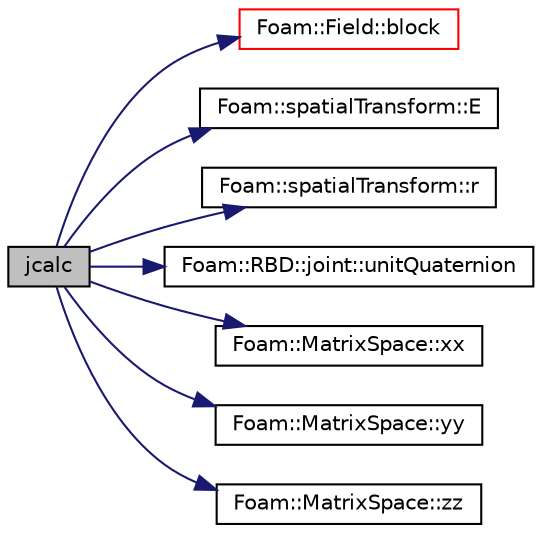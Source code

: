 digraph "jcalc"
{
  bgcolor="transparent";
  edge [fontname="Helvetica",fontsize="10",labelfontname="Helvetica",labelfontsize="10"];
  node [fontname="Helvetica",fontsize="10",shape=record];
  rankdir="LR";
  Node1 [label="jcalc",height=0.2,width=0.4,color="black", fillcolor="grey75", style="filled", fontcolor="black"];
  Node1 -> Node2 [color="midnightblue",fontsize="10",style="solid",fontname="Helvetica"];
  Node2 [label="Foam::Field::block",height=0.2,width=0.4,color="red",URL="$a00765.html#a43c203ccc563d641524965da87caf4f9"];
  Node1 -> Node3 [color="midnightblue",fontsize="10",style="solid",fontname="Helvetica"];
  Node3 [label="Foam::spatialTransform::E",height=0.2,width=0.4,color="black",URL="$a02459.html#ae2c8e18dacc43b7a56fe43a80c52f7cf",tooltip="Return the rotation tensor. "];
  Node1 -> Node4 [color="midnightblue",fontsize="10",style="solid",fontname="Helvetica"];
  Node4 [label="Foam::spatialTransform::r",height=0.2,width=0.4,color="black",URL="$a02459.html#ac6ae50dab55d9002bf2115bff54020ef",tooltip="Return the translation vector. "];
  Node1 -> Node5 [color="midnightblue",fontsize="10",style="solid",fontname="Helvetica"];
  Node5 [label="Foam::RBD::joint::unitQuaternion",height=0.2,width=0.4,color="black",URL="$a01243.html#aecbc3ee32456894ccf9ec31315b7c1af",tooltip="Return true if this joint describes rotation using a quaternion. "];
  Node1 -> Node6 [color="midnightblue",fontsize="10",style="solid",fontname="Helvetica"];
  Node6 [label="Foam::MatrixSpace::xx",height=0.2,width=0.4,color="black",URL="$a01471.html#adefeff2f0e457c0e62a5e9d1292e3569"];
  Node1 -> Node7 [color="midnightblue",fontsize="10",style="solid",fontname="Helvetica"];
  Node7 [label="Foam::MatrixSpace::yy",height=0.2,width=0.4,color="black",URL="$a01471.html#a1fabd792063b2f2c0c53693512a5baeb"];
  Node1 -> Node8 [color="midnightblue",fontsize="10",style="solid",fontname="Helvetica"];
  Node8 [label="Foam::MatrixSpace::zz",height=0.2,width=0.4,color="black",URL="$a01471.html#ad557e07a1361f2a9875b25deead0beb8"];
}
